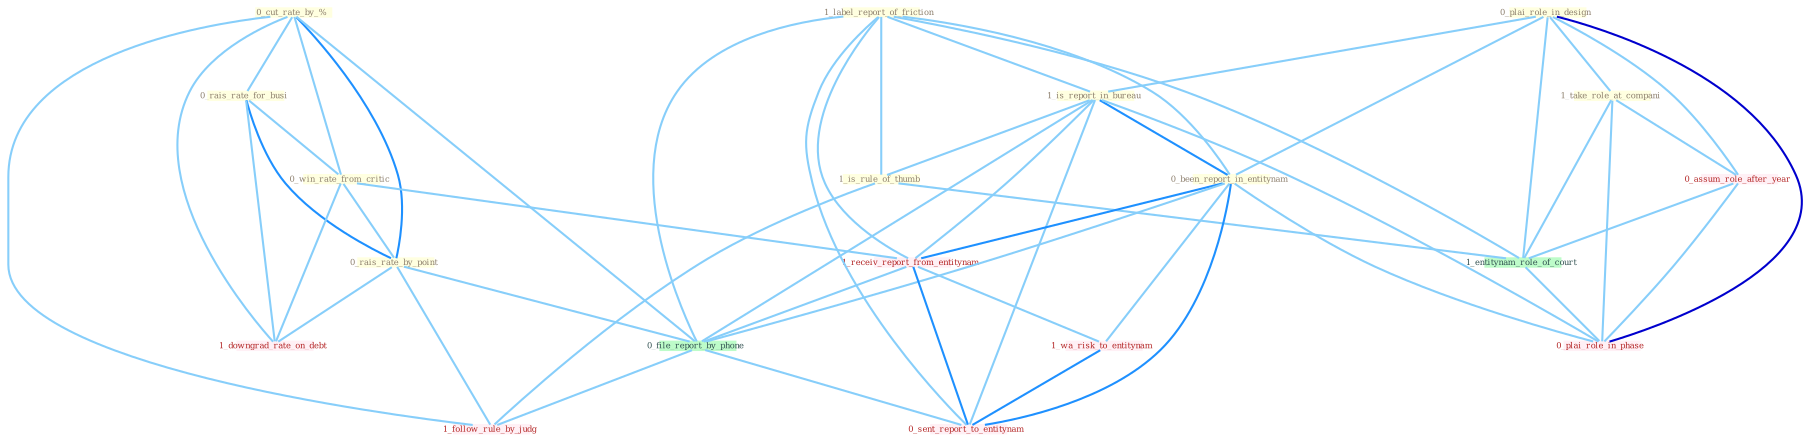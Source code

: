 Graph G{ 
    node
    [shape=polygon,style=filled,width=.5,height=.06,color="#BDFCC9",fixedsize=true,fontsize=4,
    fontcolor="#2f4f4f"];
    {node
    [color="#ffffe0", fontcolor="#8b7d6b"] "1_label_report_of_friction " "0_cut_rate_by_% " "0_plai_role_in_design " "1_is_report_in_bureau " "0_rais_rate_for_busi " "1_take_role_at_compani " "1_is_rule_of_thumb " "0_win_rate_from_critic " "0_rais_rate_by_point " "0_been_report_in_entitynam "}
{node [color="#fff0f5", fontcolor="#b22222"] "1_receiv_report_from_entitynam " "0_assum_role_after_year " "1_downgrad_rate_on_debt " "1_follow_rule_by_judg " "1_wa_risk_to_entitynam " "0_sent_report_to_entitynam " "0_plai_role_in_phase "}
edge [color="#B0E2FF"];

	"1_label_report_of_friction " -- "1_is_report_in_bureau " [w="1", color="#87cefa" ];
	"1_label_report_of_friction " -- "1_is_rule_of_thumb " [w="1", color="#87cefa" ];
	"1_label_report_of_friction " -- "0_been_report_in_entitynam " [w="1", color="#87cefa" ];
	"1_label_report_of_friction " -- "1_receiv_report_from_entitynam " [w="1", color="#87cefa" ];
	"1_label_report_of_friction " -- "1_entitynam_role_of_court " [w="1", color="#87cefa" ];
	"1_label_report_of_friction " -- "0_file_report_by_phone " [w="1", color="#87cefa" ];
	"1_label_report_of_friction " -- "0_sent_report_to_entitynam " [w="1", color="#87cefa" ];
	"0_cut_rate_by_% " -- "0_rais_rate_for_busi " [w="1", color="#87cefa" ];
	"0_cut_rate_by_% " -- "0_win_rate_from_critic " [w="1", color="#87cefa" ];
	"0_cut_rate_by_% " -- "0_rais_rate_by_point " [w="2", color="#1e90ff" , len=0.8];
	"0_cut_rate_by_% " -- "0_file_report_by_phone " [w="1", color="#87cefa" ];
	"0_cut_rate_by_% " -- "1_downgrad_rate_on_debt " [w="1", color="#87cefa" ];
	"0_cut_rate_by_% " -- "1_follow_rule_by_judg " [w="1", color="#87cefa" ];
	"0_plai_role_in_design " -- "1_is_report_in_bureau " [w="1", color="#87cefa" ];
	"0_plai_role_in_design " -- "1_take_role_at_compani " [w="1", color="#87cefa" ];
	"0_plai_role_in_design " -- "0_been_report_in_entitynam " [w="1", color="#87cefa" ];
	"0_plai_role_in_design " -- "0_assum_role_after_year " [w="1", color="#87cefa" ];
	"0_plai_role_in_design " -- "1_entitynam_role_of_court " [w="1", color="#87cefa" ];
	"0_plai_role_in_design " -- "0_plai_role_in_phase " [w="3", color="#0000cd" , len=0.6];
	"1_is_report_in_bureau " -- "1_is_rule_of_thumb " [w="1", color="#87cefa" ];
	"1_is_report_in_bureau " -- "0_been_report_in_entitynam " [w="2", color="#1e90ff" , len=0.8];
	"1_is_report_in_bureau " -- "1_receiv_report_from_entitynam " [w="1", color="#87cefa" ];
	"1_is_report_in_bureau " -- "0_file_report_by_phone " [w="1", color="#87cefa" ];
	"1_is_report_in_bureau " -- "0_sent_report_to_entitynam " [w="1", color="#87cefa" ];
	"1_is_report_in_bureau " -- "0_plai_role_in_phase " [w="1", color="#87cefa" ];
	"0_rais_rate_for_busi " -- "0_win_rate_from_critic " [w="1", color="#87cefa" ];
	"0_rais_rate_for_busi " -- "0_rais_rate_by_point " [w="2", color="#1e90ff" , len=0.8];
	"0_rais_rate_for_busi " -- "1_downgrad_rate_on_debt " [w="1", color="#87cefa" ];
	"1_take_role_at_compani " -- "0_assum_role_after_year " [w="1", color="#87cefa" ];
	"1_take_role_at_compani " -- "1_entitynam_role_of_court " [w="1", color="#87cefa" ];
	"1_take_role_at_compani " -- "0_plai_role_in_phase " [w="1", color="#87cefa" ];
	"1_is_rule_of_thumb " -- "1_entitynam_role_of_court " [w="1", color="#87cefa" ];
	"1_is_rule_of_thumb " -- "1_follow_rule_by_judg " [w="1", color="#87cefa" ];
	"0_win_rate_from_critic " -- "0_rais_rate_by_point " [w="1", color="#87cefa" ];
	"0_win_rate_from_critic " -- "1_receiv_report_from_entitynam " [w="1", color="#87cefa" ];
	"0_win_rate_from_critic " -- "1_downgrad_rate_on_debt " [w="1", color="#87cefa" ];
	"0_rais_rate_by_point " -- "0_file_report_by_phone " [w="1", color="#87cefa" ];
	"0_rais_rate_by_point " -- "1_downgrad_rate_on_debt " [w="1", color="#87cefa" ];
	"0_rais_rate_by_point " -- "1_follow_rule_by_judg " [w="1", color="#87cefa" ];
	"0_been_report_in_entitynam " -- "1_receiv_report_from_entitynam " [w="2", color="#1e90ff" , len=0.8];
	"0_been_report_in_entitynam " -- "0_file_report_by_phone " [w="1", color="#87cefa" ];
	"0_been_report_in_entitynam " -- "1_wa_risk_to_entitynam " [w="1", color="#87cefa" ];
	"0_been_report_in_entitynam " -- "0_sent_report_to_entitynam " [w="2", color="#1e90ff" , len=0.8];
	"0_been_report_in_entitynam " -- "0_plai_role_in_phase " [w="1", color="#87cefa" ];
	"1_receiv_report_from_entitynam " -- "0_file_report_by_phone " [w="1", color="#87cefa" ];
	"1_receiv_report_from_entitynam " -- "1_wa_risk_to_entitynam " [w="1", color="#87cefa" ];
	"1_receiv_report_from_entitynam " -- "0_sent_report_to_entitynam " [w="2", color="#1e90ff" , len=0.8];
	"0_assum_role_after_year " -- "1_entitynam_role_of_court " [w="1", color="#87cefa" ];
	"0_assum_role_after_year " -- "0_plai_role_in_phase " [w="1", color="#87cefa" ];
	"1_entitynam_role_of_court " -- "0_plai_role_in_phase " [w="1", color="#87cefa" ];
	"0_file_report_by_phone " -- "1_follow_rule_by_judg " [w="1", color="#87cefa" ];
	"0_file_report_by_phone " -- "0_sent_report_to_entitynam " [w="1", color="#87cefa" ];
	"1_wa_risk_to_entitynam " -- "0_sent_report_to_entitynam " [w="2", color="#1e90ff" , len=0.8];
}